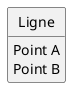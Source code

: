 @startuml Titre
'--------------------------------
' Parametres pour le dessin
'--------------------------------
hide circle
hide empty members
hide empty methods
'--------------------------------

class Ligne{
Point A
Point B
}
@enduml